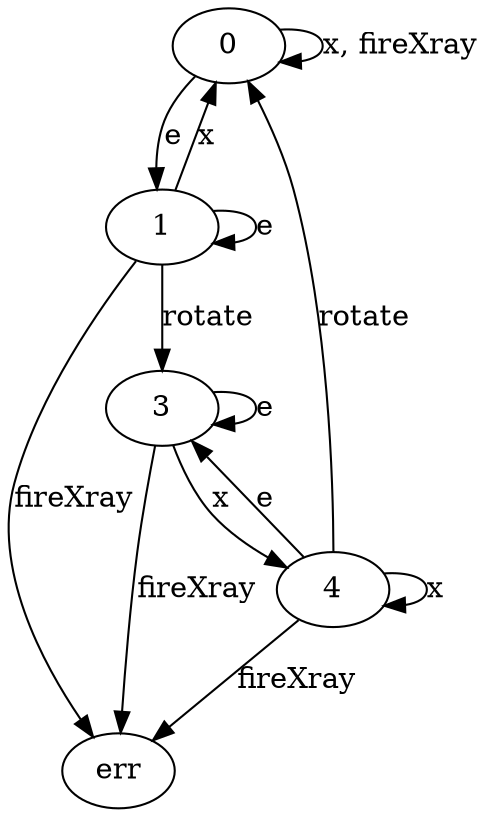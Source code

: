 digraph G {
  "0" -> "1" [label="e"]
  "0" -> "0" [label="x, fireXray"]
  "1" -> "1" [label="e"]
  "1" -> "0" [label="x"]
  "1" -> "err" [label="fireXray"]
  "1" -> "3" [label="rotate"]
  "3" -> "3" [label="e"]
  "3" -> "4" [label="x"]
  "3" -> "err" [label="fireXray"]
  "4" -> "3" [label="e"]
  "4" -> "4" [label="x"]
  "4" -> "err" [label="fireXray"]
  "4" -> "0" [label="rotate"]
}
